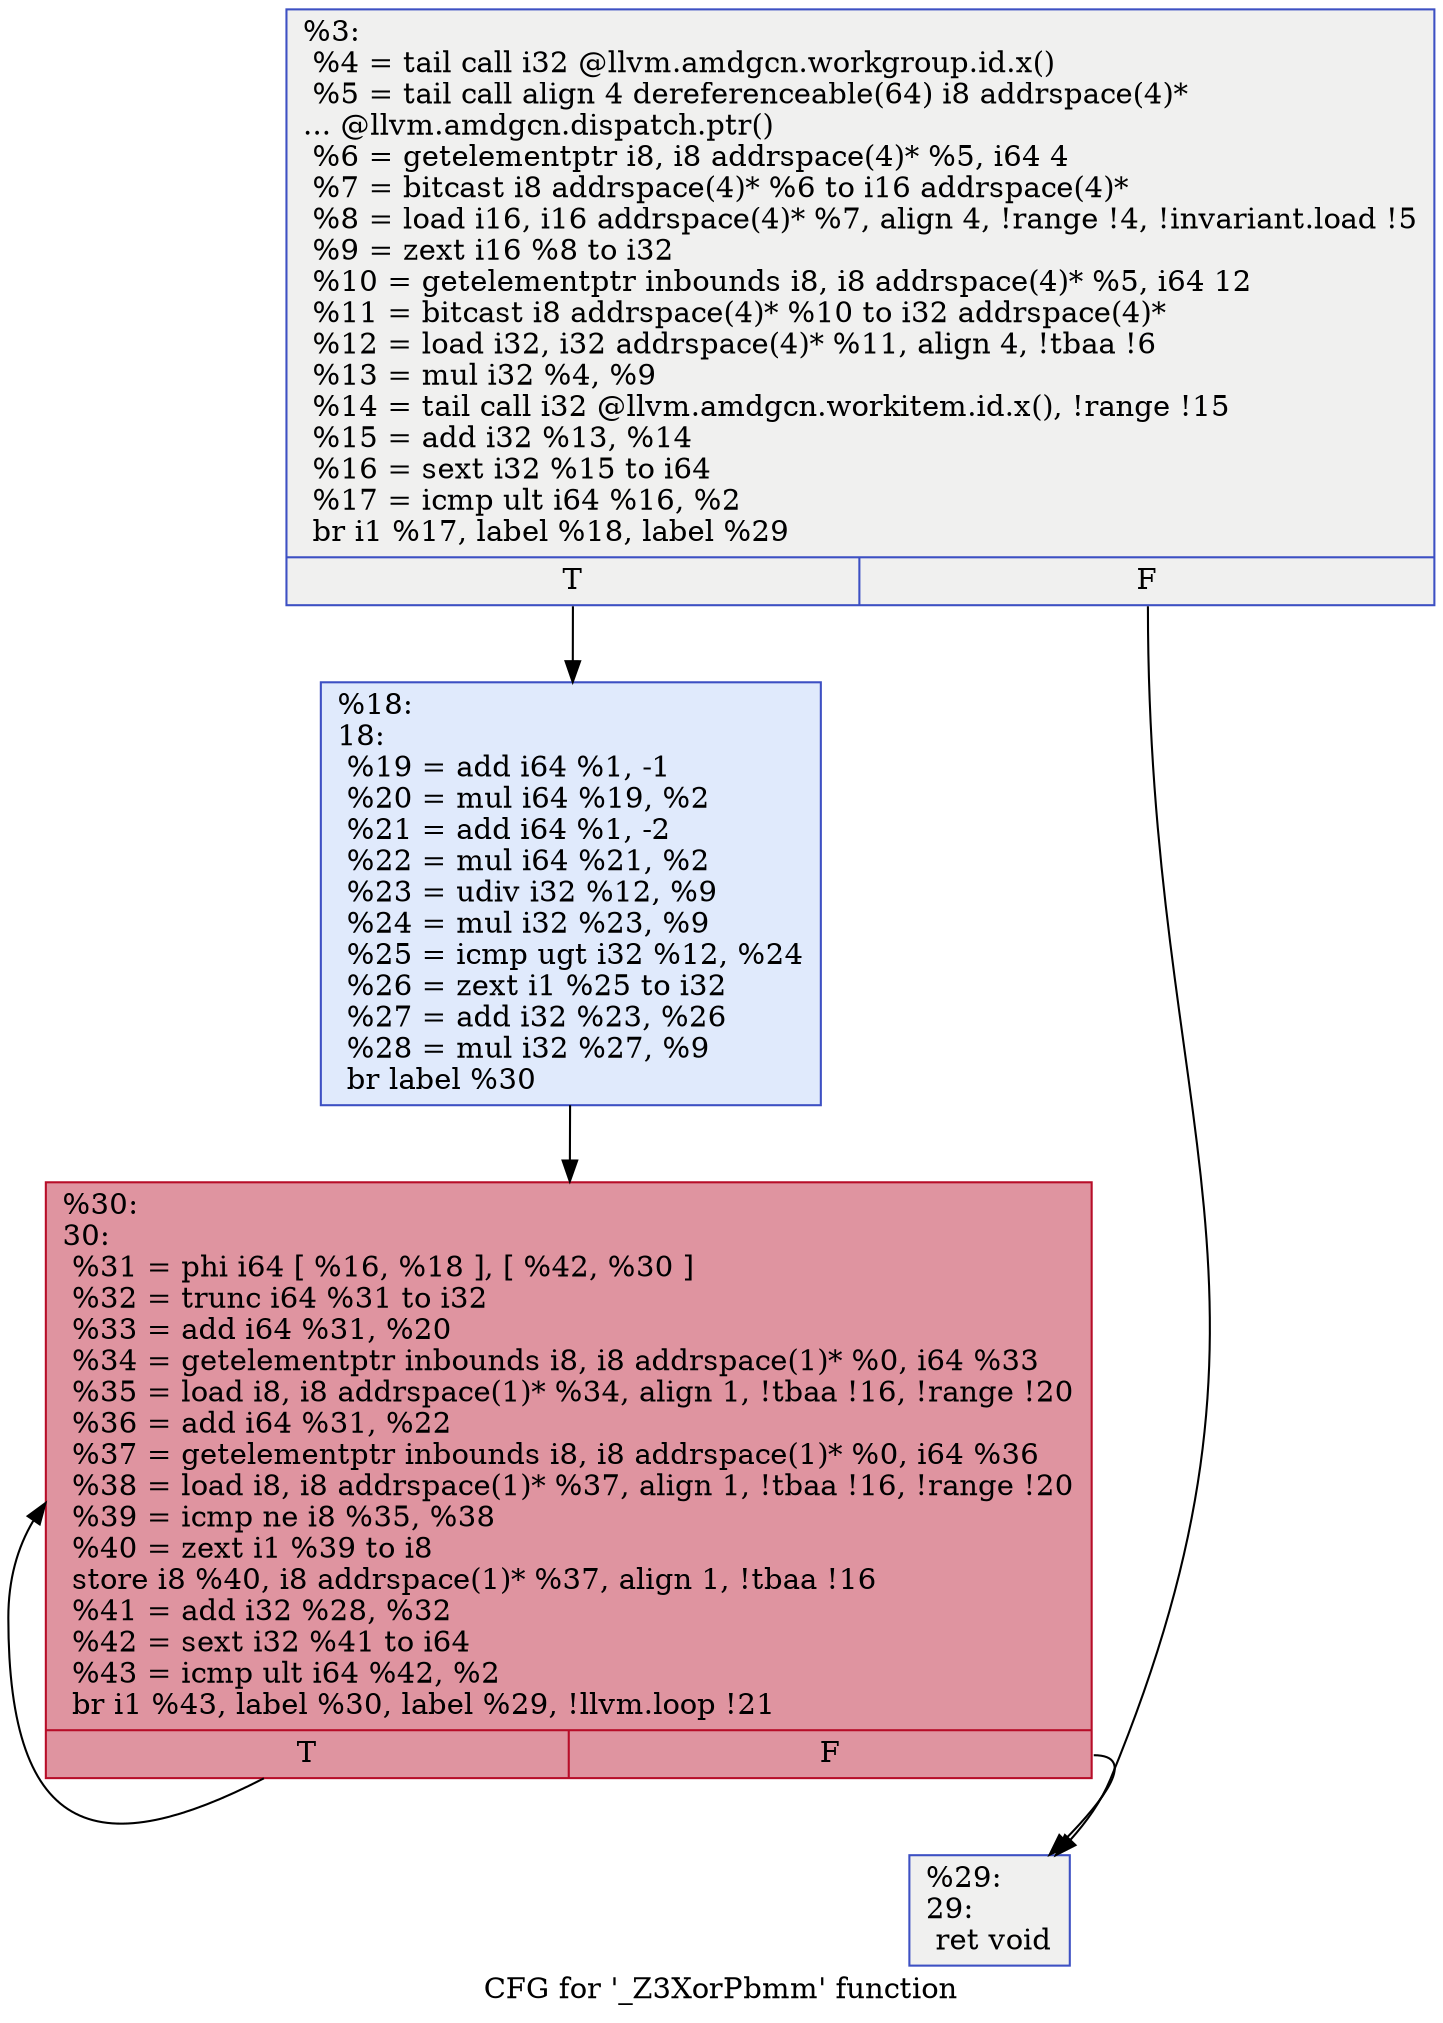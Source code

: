 digraph "CFG for '_Z3XorPbmm' function" {
	label="CFG for '_Z3XorPbmm' function";

	Node0x622c470 [shape=record,color="#3d50c3ff", style=filled, fillcolor="#dedcdb70",label="{%3:\l  %4 = tail call i32 @llvm.amdgcn.workgroup.id.x()\l  %5 = tail call align 4 dereferenceable(64) i8 addrspace(4)*\l... @llvm.amdgcn.dispatch.ptr()\l  %6 = getelementptr i8, i8 addrspace(4)* %5, i64 4\l  %7 = bitcast i8 addrspace(4)* %6 to i16 addrspace(4)*\l  %8 = load i16, i16 addrspace(4)* %7, align 4, !range !4, !invariant.load !5\l  %9 = zext i16 %8 to i32\l  %10 = getelementptr inbounds i8, i8 addrspace(4)* %5, i64 12\l  %11 = bitcast i8 addrspace(4)* %10 to i32 addrspace(4)*\l  %12 = load i32, i32 addrspace(4)* %11, align 4, !tbaa !6\l  %13 = mul i32 %4, %9\l  %14 = tail call i32 @llvm.amdgcn.workitem.id.x(), !range !15\l  %15 = add i32 %13, %14\l  %16 = sext i32 %15 to i64\l  %17 = icmp ult i64 %16, %2\l  br i1 %17, label %18, label %29\l|{<s0>T|<s1>F}}"];
	Node0x622c470:s0 -> Node0x622e760;
	Node0x622c470:s1 -> Node0x622e7f0;
	Node0x622e760 [shape=record,color="#3d50c3ff", style=filled, fillcolor="#b9d0f970",label="{%18:\l18:                                               \l  %19 = add i64 %1, -1\l  %20 = mul i64 %19, %2\l  %21 = add i64 %1, -2\l  %22 = mul i64 %21, %2\l  %23 = udiv i32 %12, %9\l  %24 = mul i32 %23, %9\l  %25 = icmp ugt i32 %12, %24\l  %26 = zext i1 %25 to i32\l  %27 = add i32 %23, %26\l  %28 = mul i32 %27, %9\l  br label %30\l}"];
	Node0x622e760 -> Node0x622eee0;
	Node0x622e7f0 [shape=record,color="#3d50c3ff", style=filled, fillcolor="#dedcdb70",label="{%29:\l29:                                               \l  ret void\l}"];
	Node0x622eee0 [shape=record,color="#b70d28ff", style=filled, fillcolor="#b70d2870",label="{%30:\l30:                                               \l  %31 = phi i64 [ %16, %18 ], [ %42, %30 ]\l  %32 = trunc i64 %31 to i32\l  %33 = add i64 %31, %20\l  %34 = getelementptr inbounds i8, i8 addrspace(1)* %0, i64 %33\l  %35 = load i8, i8 addrspace(1)* %34, align 1, !tbaa !16, !range !20\l  %36 = add i64 %31, %22\l  %37 = getelementptr inbounds i8, i8 addrspace(1)* %0, i64 %36\l  %38 = load i8, i8 addrspace(1)* %37, align 1, !tbaa !16, !range !20\l  %39 = icmp ne i8 %35, %38\l  %40 = zext i1 %39 to i8\l  store i8 %40, i8 addrspace(1)* %37, align 1, !tbaa !16\l  %41 = add i32 %28, %32\l  %42 = sext i32 %41 to i64\l  %43 = icmp ult i64 %42, %2\l  br i1 %43, label %30, label %29, !llvm.loop !21\l|{<s0>T|<s1>F}}"];
	Node0x622eee0:s0 -> Node0x622eee0;
	Node0x622eee0:s1 -> Node0x622e7f0;
}
